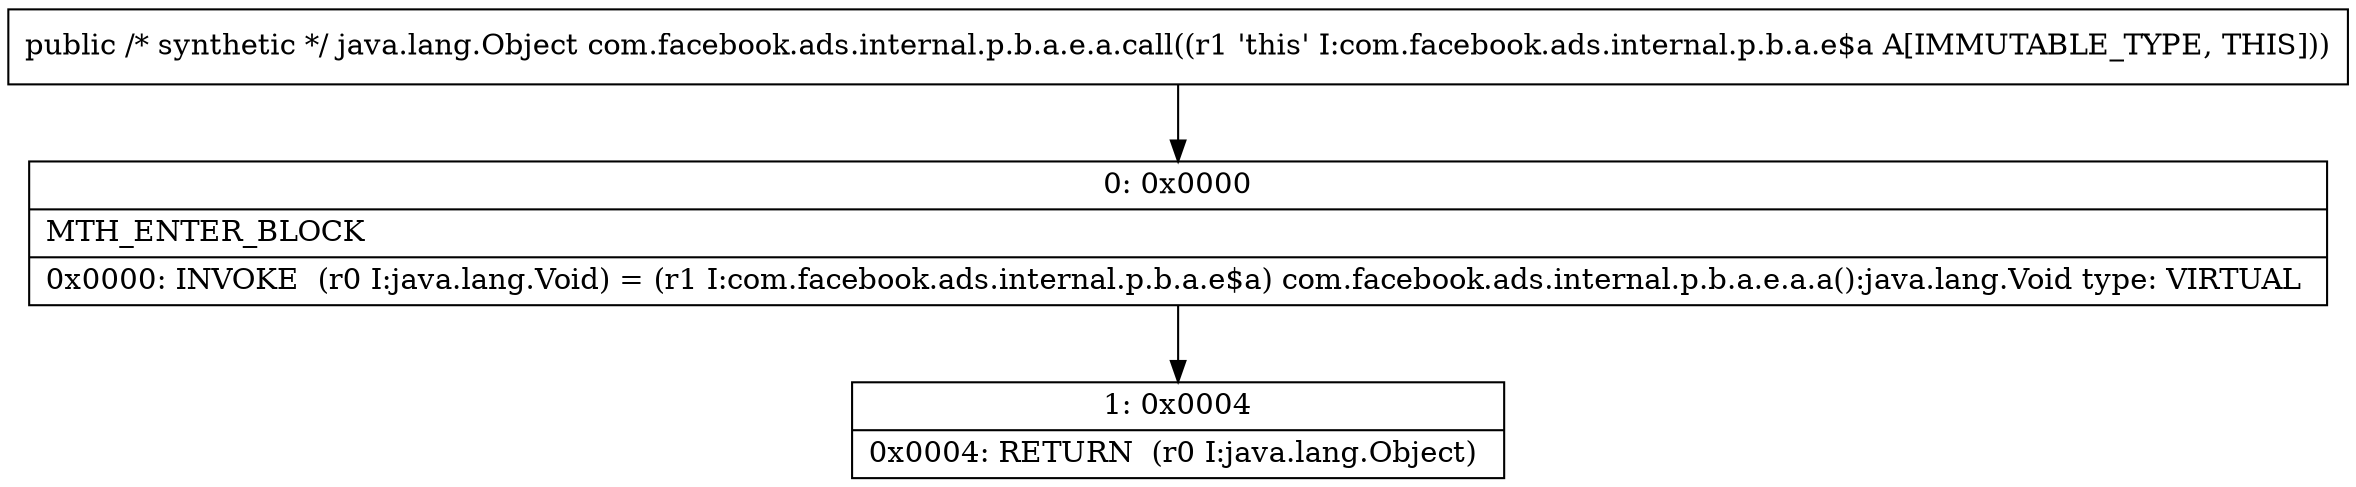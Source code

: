 digraph "CFG forcom.facebook.ads.internal.p.b.a.e.a.call()Ljava\/lang\/Object;" {
Node_0 [shape=record,label="{0\:\ 0x0000|MTH_ENTER_BLOCK\l|0x0000: INVOKE  (r0 I:java.lang.Void) = (r1 I:com.facebook.ads.internal.p.b.a.e$a) com.facebook.ads.internal.p.b.a.e.a.a():java.lang.Void type: VIRTUAL \l}"];
Node_1 [shape=record,label="{1\:\ 0x0004|0x0004: RETURN  (r0 I:java.lang.Object) \l}"];
MethodNode[shape=record,label="{public \/* synthetic *\/ java.lang.Object com.facebook.ads.internal.p.b.a.e.a.call((r1 'this' I:com.facebook.ads.internal.p.b.a.e$a A[IMMUTABLE_TYPE, THIS])) }"];
MethodNode -> Node_0;
Node_0 -> Node_1;
}

